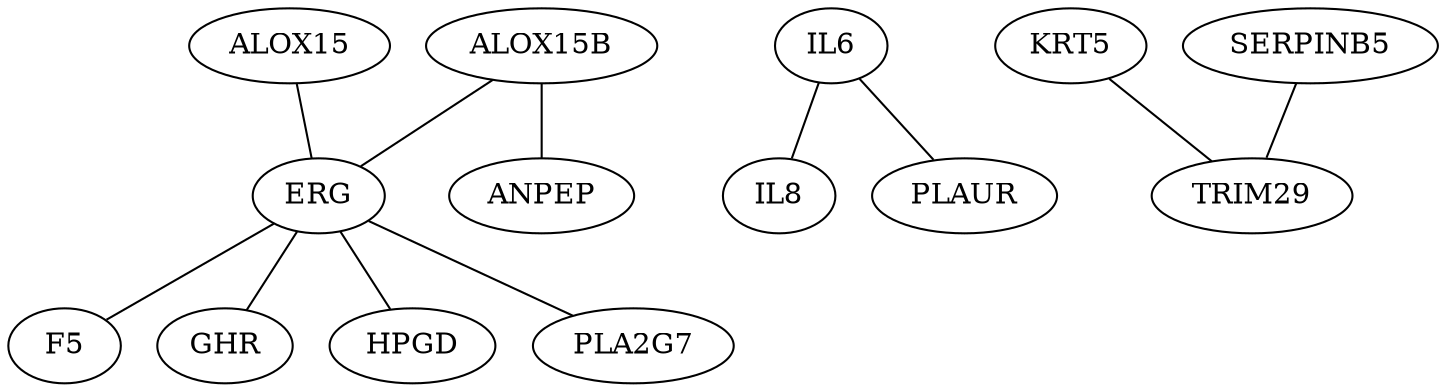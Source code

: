 graph t_static40{


ALOX15--ERG;
ALOX15B--ANPEP;
ALOX15B--ERG;
ERG--F5;
ERG--GHR;
ERG--HPGD;
ERG--PLA2G7;
IL6--IL8;
IL6--PLAUR;
KRT5--TRIM29;
SERPINB5--TRIM29;}













